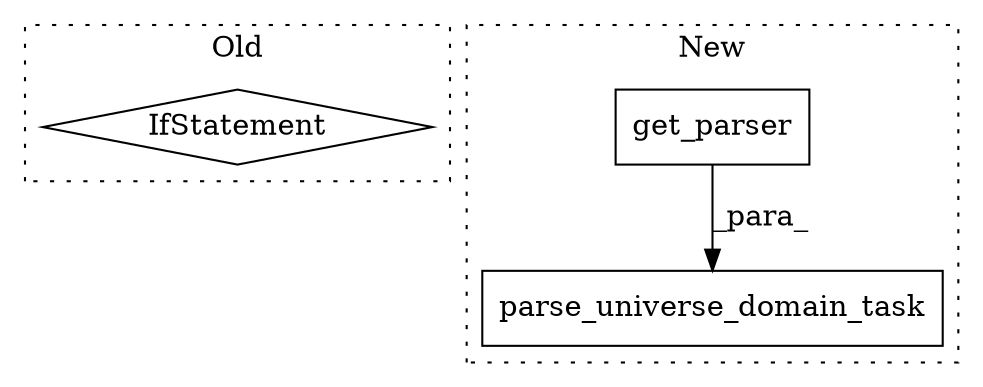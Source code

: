 digraph G {
subgraph cluster0 {
1 [label="IfStatement" a="25" s="10540" l="3" shape="diamond"];
label = "Old";
style="dotted";
}
subgraph cluster1 {
2 [label="get_parser" a="32" s="9312" l="12" shape="box"];
3 [label="parse_universe_domain_task" a="32" s="9480,9511" l="27,1" shape="box"];
label = "New";
style="dotted";
}
2 -> 3 [label="_para_"];
}